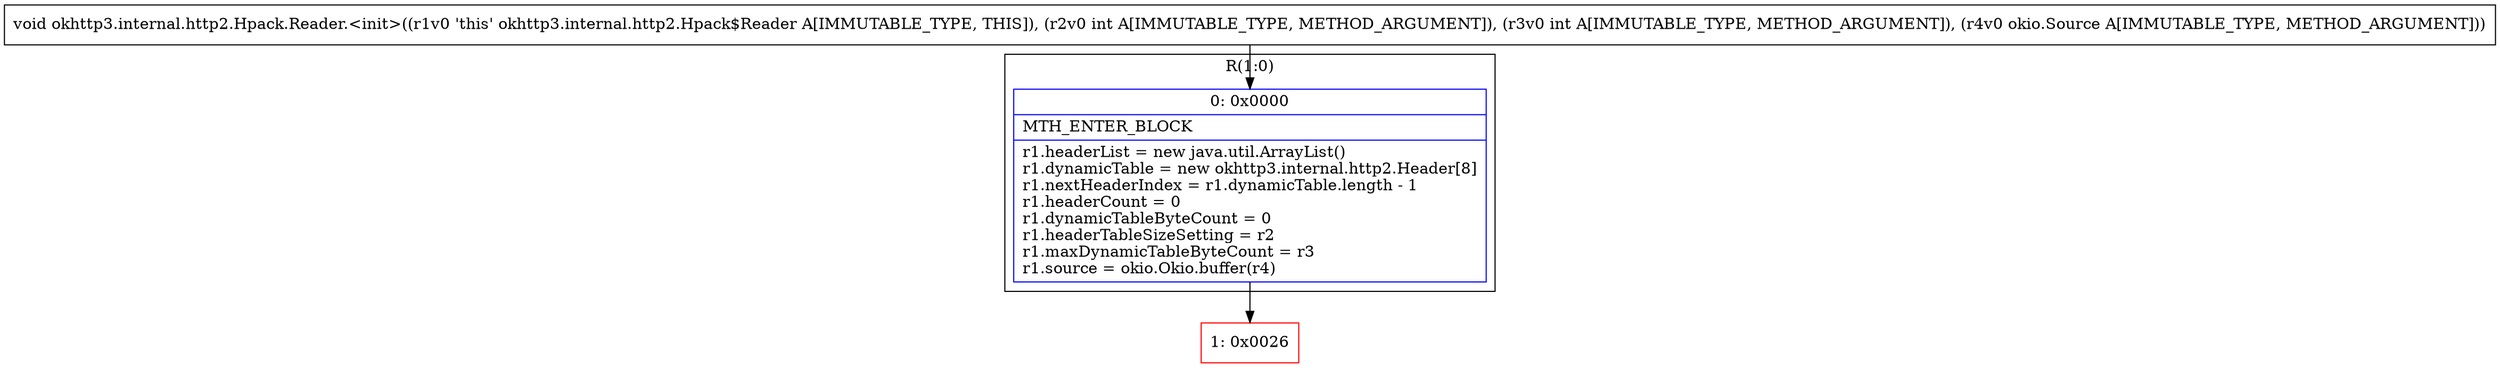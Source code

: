 digraph "CFG forokhttp3.internal.http2.Hpack.Reader.\<init\>(IILokio\/Source;)V" {
subgraph cluster_Region_1795250387 {
label = "R(1:0)";
node [shape=record,color=blue];
Node_0 [shape=record,label="{0\:\ 0x0000|MTH_ENTER_BLOCK\l|r1.headerList = new java.util.ArrayList()\lr1.dynamicTable = new okhttp3.internal.http2.Header[8]\lr1.nextHeaderIndex = r1.dynamicTable.length \- 1\lr1.headerCount = 0\lr1.dynamicTableByteCount = 0\lr1.headerTableSizeSetting = r2\lr1.maxDynamicTableByteCount = r3\lr1.source = okio.Okio.buffer(r4)\l}"];
}
Node_1 [shape=record,color=red,label="{1\:\ 0x0026}"];
MethodNode[shape=record,label="{void okhttp3.internal.http2.Hpack.Reader.\<init\>((r1v0 'this' okhttp3.internal.http2.Hpack$Reader A[IMMUTABLE_TYPE, THIS]), (r2v0 int A[IMMUTABLE_TYPE, METHOD_ARGUMENT]), (r3v0 int A[IMMUTABLE_TYPE, METHOD_ARGUMENT]), (r4v0 okio.Source A[IMMUTABLE_TYPE, METHOD_ARGUMENT])) }"];
MethodNode -> Node_0;
Node_0 -> Node_1;
}

